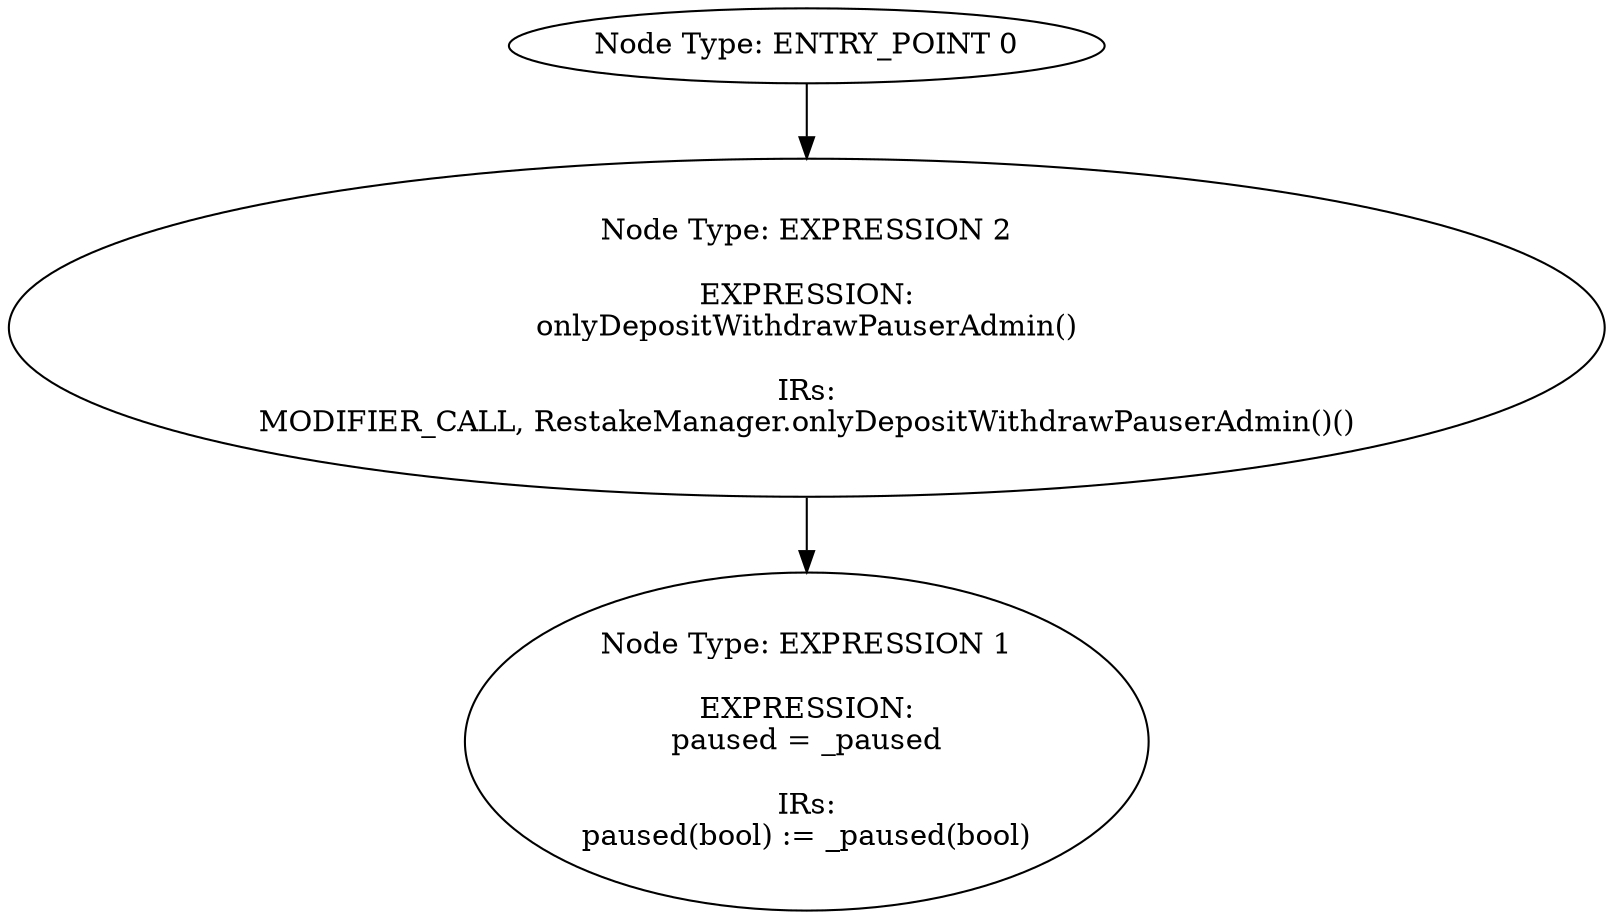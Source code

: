 digraph{
0[label="Node Type: ENTRY_POINT 0
"];
0->2;
1[label="Node Type: EXPRESSION 1

EXPRESSION:
paused = _paused

IRs:
paused(bool) := _paused(bool)"];
2[label="Node Type: EXPRESSION 2

EXPRESSION:
onlyDepositWithdrawPauserAdmin()

IRs:
MODIFIER_CALL, RestakeManager.onlyDepositWithdrawPauserAdmin()()"];
2->1;
}
